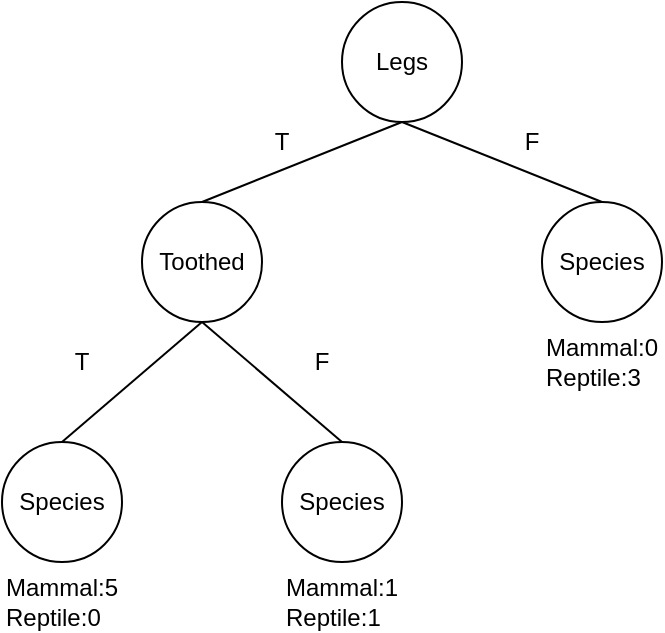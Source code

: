 <mxfile version="12.8.5" type="device"><diagram id="C17-z37_foW5VmZR_NS4" name="Page-1"><mxGraphModel dx="791" dy="476" grid="1" gridSize="10" guides="1" tooltips="1" connect="1" arrows="1" fold="1" page="1" pageScale="1" pageWidth="850" pageHeight="1100" math="0" shadow="0"><root><mxCell id="0"/><mxCell id="1" parent="0"/><mxCell id="PA4GOWRte929ZgO9fw1x-1" value="Legs" style="ellipse;whiteSpace=wrap;html=1;aspect=fixed;" vertex="1" parent="1"><mxGeometry x="350" y="300" width="60" height="60" as="geometry"/></mxCell><mxCell id="PA4GOWRte929ZgO9fw1x-3" value="Toothed" style="ellipse;whiteSpace=wrap;html=1;aspect=fixed;" vertex="1" parent="1"><mxGeometry x="250" y="400" width="60" height="60" as="geometry"/></mxCell><mxCell id="PA4GOWRte929ZgO9fw1x-4" value="Species" style="ellipse;whiteSpace=wrap;html=1;aspect=fixed;" vertex="1" parent="1"><mxGeometry x="450" y="400" width="60" height="60" as="geometry"/></mxCell><mxCell id="PA4GOWRte929ZgO9fw1x-5" value="" style="endArrow=none;html=1;entryX=0.5;entryY=1;entryDx=0;entryDy=0;exitX=0.5;exitY=0;exitDx=0;exitDy=0;" edge="1" parent="1" source="PA4GOWRte929ZgO9fw1x-3" target="PA4GOWRte929ZgO9fw1x-1"><mxGeometry width="50" height="50" relative="1" as="geometry"><mxPoint x="400" y="410" as="sourcePoint"/><mxPoint x="450" y="360" as="targetPoint"/></mxGeometry></mxCell><mxCell id="PA4GOWRte929ZgO9fw1x-6" value="" style="endArrow=none;html=1;entryX=0.5;entryY=1;entryDx=0;entryDy=0;exitX=0.5;exitY=0;exitDx=0;exitDy=0;" edge="1" parent="1" source="PA4GOWRte929ZgO9fw1x-4" target="PA4GOWRte929ZgO9fw1x-1"><mxGeometry width="50" height="50" relative="1" as="geometry"><mxPoint x="400" y="410" as="sourcePoint"/><mxPoint x="450" y="360" as="targetPoint"/></mxGeometry></mxCell><mxCell id="PA4GOWRte929ZgO9fw1x-7" value="Species" style="ellipse;whiteSpace=wrap;html=1;aspect=fixed;" vertex="1" parent="1"><mxGeometry x="180" y="520" width="60" height="60" as="geometry"/></mxCell><mxCell id="PA4GOWRte929ZgO9fw1x-8" value="Species" style="ellipse;whiteSpace=wrap;html=1;aspect=fixed;" vertex="1" parent="1"><mxGeometry x="320" y="520" width="60" height="60" as="geometry"/></mxCell><mxCell id="PA4GOWRte929ZgO9fw1x-9" value="" style="endArrow=none;html=1;entryX=0.5;entryY=1;entryDx=0;entryDy=0;exitX=0.5;exitY=0;exitDx=0;exitDy=0;" edge="1" parent="1" source="PA4GOWRte929ZgO9fw1x-8" target="PA4GOWRte929ZgO9fw1x-3"><mxGeometry width="50" height="50" relative="1" as="geometry"><mxPoint x="400" y="460" as="sourcePoint"/><mxPoint x="450" y="410" as="targetPoint"/></mxGeometry></mxCell><mxCell id="PA4GOWRte929ZgO9fw1x-10" value="" style="endArrow=none;html=1;entryX=0.5;entryY=1;entryDx=0;entryDy=0;exitX=0.5;exitY=0;exitDx=0;exitDy=0;" edge="1" parent="1" source="PA4GOWRte929ZgO9fw1x-7" target="PA4GOWRte929ZgO9fw1x-3"><mxGeometry width="50" height="50" relative="1" as="geometry"><mxPoint x="400" y="460" as="sourcePoint"/><mxPoint x="450" y="410" as="targetPoint"/></mxGeometry></mxCell><mxCell id="PA4GOWRte929ZgO9fw1x-11" value="Mammal:0&lt;br&gt;Reptile:3" style="text;html=1;strokeColor=none;fillColor=none;align=left;verticalAlign=middle;whiteSpace=wrap;rounded=0;" vertex="1" parent="1"><mxGeometry x="450" y="470" width="40" height="20" as="geometry"/></mxCell><mxCell id="PA4GOWRte929ZgO9fw1x-12" value="Mammal:1&lt;br&gt;Reptile:1" style="text;html=1;strokeColor=none;fillColor=none;align=left;verticalAlign=middle;whiteSpace=wrap;rounded=0;" vertex="1" parent="1"><mxGeometry x="320" y="590" width="40" height="20" as="geometry"/></mxCell><mxCell id="PA4GOWRte929ZgO9fw1x-13" value="Mammal:5&lt;br&gt;Reptile:0" style="text;html=1;strokeColor=none;fillColor=none;align=left;verticalAlign=middle;whiteSpace=wrap;rounded=0;" vertex="1" parent="1"><mxGeometry x="180" y="590" width="40" height="20" as="geometry"/></mxCell><mxCell id="PA4GOWRte929ZgO9fw1x-14" value="T" style="text;html=1;strokeColor=none;fillColor=none;align=center;verticalAlign=middle;whiteSpace=wrap;rounded=0;" vertex="1" parent="1"><mxGeometry x="300" y="360" width="40" height="20" as="geometry"/></mxCell><mxCell id="PA4GOWRte929ZgO9fw1x-15" value="T" style="text;html=1;strokeColor=none;fillColor=none;align=center;verticalAlign=middle;whiteSpace=wrap;rounded=0;" vertex="1" parent="1"><mxGeometry x="200" y="470" width="40" height="20" as="geometry"/></mxCell><mxCell id="PA4GOWRte929ZgO9fw1x-16" value="F" style="text;html=1;strokeColor=none;fillColor=none;align=center;verticalAlign=middle;whiteSpace=wrap;rounded=0;" vertex="1" parent="1"><mxGeometry x="425" y="360" width="40" height="20" as="geometry"/></mxCell><mxCell id="PA4GOWRte929ZgO9fw1x-17" value="F" style="text;html=1;strokeColor=none;fillColor=none;align=center;verticalAlign=middle;whiteSpace=wrap;rounded=0;" vertex="1" parent="1"><mxGeometry x="320" y="470" width="40" height="20" as="geometry"/></mxCell></root></mxGraphModel></diagram></mxfile>